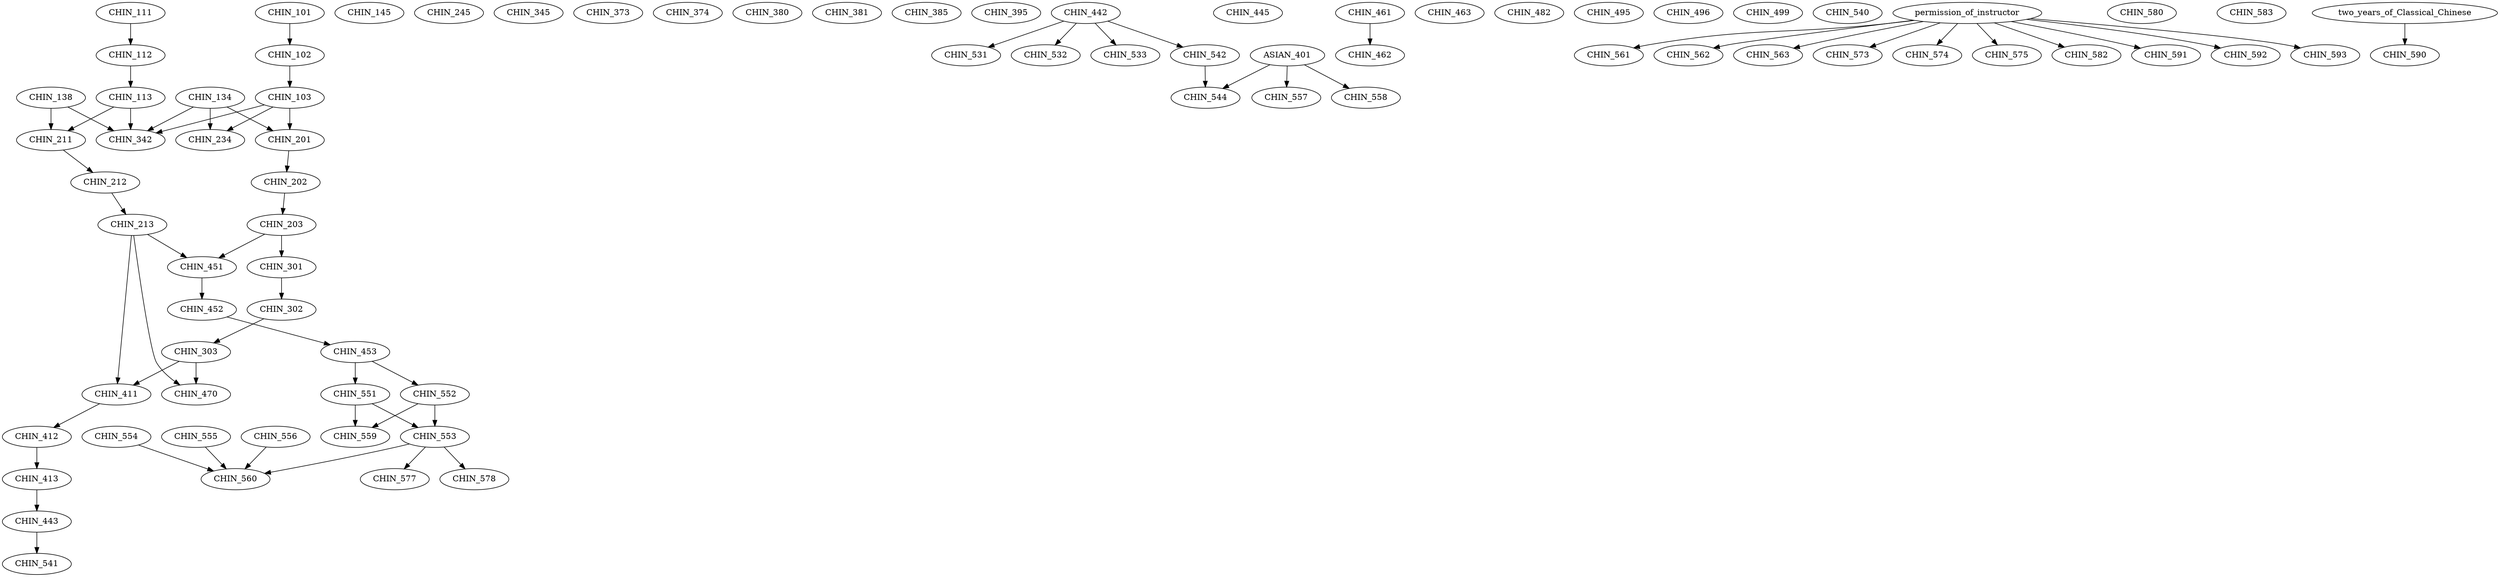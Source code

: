 digraph G {
    CHIN_101;
    edge [color=black];
    CHIN_101 -> CHIN_102;
    edge [color=black];
    CHIN_102 -> CHIN_103;
    CHIN_111;
    edge [color=black];
    CHIN_111 -> CHIN_112;
    edge [color=black];
    CHIN_112 -> CHIN_113;
    CHIN_134;
    CHIN_138;
    CHIN_145;
    edge [color=black];
    CHIN_103 -> CHIN_201;
    CHIN_134 -> CHIN_201;
    edge [color=black];
    CHIN_201 -> CHIN_202;
    edge [color=black];
    CHIN_202 -> CHIN_203;
    edge [color=black];
    CHIN_113 -> CHIN_211;
    CHIN_138 -> CHIN_211;
    edge [color=black];
    CHIN_211 -> CHIN_212;
    edge [color=black];
    CHIN_212 -> CHIN_213;
    edge [color=black];
    CHIN_103 -> CHIN_234;
    CHIN_134 -> CHIN_234;
    CHIN_245;
    edge [color=black];
    CHIN_203 -> CHIN_301;
    edge [color=black];
    CHIN_301 -> CHIN_302;
    edge [color=black];
    CHIN_302 -> CHIN_303;
    edge [color=black];
    CHIN_103 -> CHIN_342;
    CHIN_113 -> CHIN_342;
    CHIN_134 -> CHIN_342;
    CHIN_138 -> CHIN_342;
    CHIN_345;
    CHIN_373;
    CHIN_374;
    CHIN_380;
    CHIN_381;
    CHIN_385;
    CHIN_395;
    edge [color=black];
    CHIN_213 -> CHIN_411;
    CHIN_303 -> CHIN_411;
    edge [color=black];
    CHIN_411 -> CHIN_412;
    edge [color=black];
    CHIN_412 -> CHIN_413;
    CHIN_442;
    edge [color=black];
    CHIN_413 -> CHIN_443;
    CHIN_445;
    edge [color=black];
    CHIN_203 -> CHIN_451;
    CHIN_213 -> CHIN_451;
    edge [color=black];
    CHIN_451 -> CHIN_452;
    edge [color=black];
    CHIN_452 -> CHIN_453;
    CHIN_461;
    edge [color=black];
    CHIN_461 -> CHIN_462;
    CHIN_463;
    edge [color=black];
    CHIN_213 -> CHIN_470;
    CHIN_303 -> CHIN_470;
    CHIN_482;
    CHIN_495;
    CHIN_496;
    CHIN_499;
    edge [color=black];
    CHIN_442 -> CHIN_531;
    edge [color=black];
    CHIN_442 -> CHIN_532;
    edge [color=black];
    CHIN_442 -> CHIN_533;
    CHIN_540;
    edge [color=black];
    CHIN_443 -> CHIN_541;
    edge [color=black];
    CHIN_442 -> CHIN_542;
    edge [color=black];
    CHIN_542 -> CHIN_544;
    ASIAN_401 -> CHIN_544;
    edge [color=black];
    CHIN_453 -> CHIN_551;
    edge [color=black];
    CHIN_453 -> CHIN_552;
    edge [color=black];
    CHIN_551 -> CHIN_553;
    CHIN_552 -> CHIN_553;
    CHIN_554;
    CHIN_555;
    CHIN_556;
    edge [color=black];
    ASIAN_401 -> CHIN_557;
    edge [color=black];
    ASIAN_401 -> CHIN_558;
    edge [color=black];
    CHIN_551 -> CHIN_559;
    CHIN_552 -> CHIN_559;
    edge [color=black];
    CHIN_553 -> CHIN_560;
    CHIN_554 -> CHIN_560;
    CHIN_555 -> CHIN_560;
    CHIN_556 -> CHIN_560;
    edge [color=black];
    permission_of_instructor -> CHIN_561;
    edge [color=black];
    permission_of_instructor -> CHIN_562;
    edge [color=black];
    permission_of_instructor -> CHIN_563;
    edge [color=black];
    permission_of_instructor -> CHIN_573;
    edge [color=black];
    permission_of_instructor -> CHIN_574;
    edge [color=black];
    permission_of_instructor -> CHIN_575;
    edge [color=black];
    CHIN_553 -> CHIN_577;
    edge [color=black];
    CHIN_553 -> CHIN_578;
    CHIN_580;
    edge [color=black];
    permission_of_instructor -> CHIN_582;
    CHIN_583;
    edge [color=black];
    two_years_of_Classical_Chinese -> CHIN_590;
    edge [color=black];
    permission_of_instructor -> CHIN_591;
    edge [color=black];
    permission_of_instructor -> CHIN_592;
    edge [color=black];
    permission_of_instructor -> CHIN_593;
}
